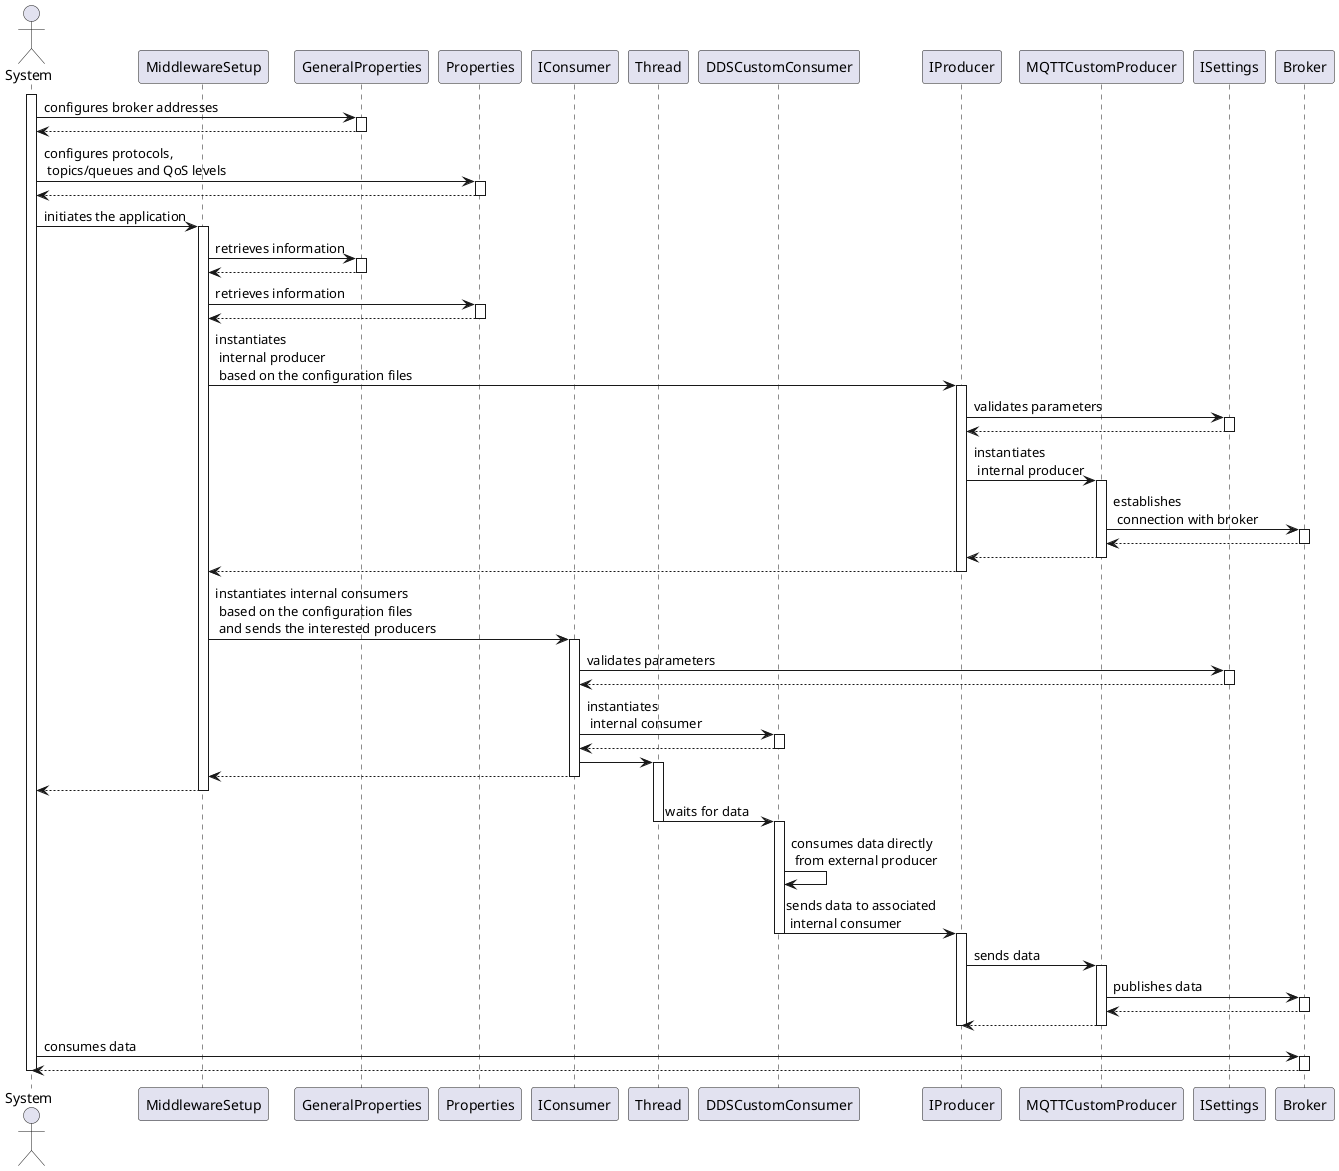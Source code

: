 @startuml

actor System as usr
participant MiddlewareSetup as ms
participant GeneralProperties as gp
participant Properties as p
participant IConsumer as ic
participant Thread as t
participant DDSCustomConsumer as dds
participant IProducer as ip
participant MQTTCustomProducer as mqtt
participant ISettings as ise
participant "Broker" as b2

activate usr
usr -> gp : configures broker addresses
activate gp
gp --> usr
deactivate gp
usr -> p : configures protocols, \n topics/queues and QoS levels
activate p
p --> usr
deactivate p
usr -> ms : initiates the application
activate ms
ms -> gp : retrieves information
activate gp
gp --> ms
deactivate gp
ms -> p : retrieves information
activate p
p --> ms
deactivate p
ms -> ip : instantiates \n internal producer \n based on the configuration files
activate ip
ip -> ise : validates parameters
activate ise
ise --> ip
deactivate ise
ip -> mqtt : instantiates \n internal producer
activate mqtt
mqtt -> b2 : establishes \n connection with broker
activate b2
b2 --> mqtt
deactivate b2
mqtt --> ip
deactivate mqtt
ip --> ms
deactivate ip
ms -> ic : instantiates internal consumers \n based on the configuration files \n and sends the interested producers
activate ic
ic -> ise : validates parameters
activate ise
ise --> ic
deactivate ise
ic -> dds : instantiates \n internal consumer
activate dds
dds --> ic
deactivate dds
ic -> t
activate t
ic --> ms
deactivate ic
ms --> usr
deactivate ms
t -> dds : waits for data
deactivate t
activate dds
dds -> dds : consumes data directly \n from external producer
dds -> ip : sends data to associated \n internal consumer
deactivate dds
activate ip
ip -> mqtt : sends data
activate mqtt
mqtt -> b2 : publishes data
activate b2
b2 --> mqtt
deactivate b2
mqtt --> ip
deactivate mqtt

deactivate ip
deactivate b2
usr -> b2 : consumes data
activate b2
b2 --> usr
deactivate b2
deactivate t
deactivate usr

@enduml